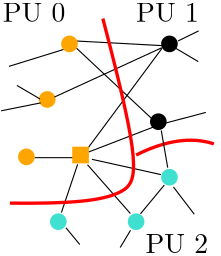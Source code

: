 <?xml version="1.0"?>
<!DOCTYPE ipe SYSTEM "ipe.dtd">
<ipe version="70206" creator="Ipe 7.2.7">
<info created="D:20161027111126" modified="D:20200904173909"/>
<ipestyle name="basic">
<symbol name="arrow/arc(spx)">
<path stroke="sym-stroke" fill="sym-stroke" pen="sym-pen">
0 0 m
-1 0.333 l
-1 -0.333 l
h
</path>
</symbol>
<symbol name="arrow/farc(spx)">
<path stroke="sym-stroke" fill="white" pen="sym-pen">
0 0 m
-1 0.333 l
-1 -0.333 l
h
</path>
</symbol>
<symbol name="arrow/ptarc(spx)">
<path stroke="sym-stroke" fill="sym-stroke" pen="sym-pen">
0 0 m
-1 0.333 l
-0.8 0 l
-1 -0.333 l
h
</path>
</symbol>
<symbol name="arrow/fptarc(spx)">
<path stroke="sym-stroke" fill="white" pen="sym-pen">
0 0 m
-1 0.333 l
-0.8 0 l
-1 -0.333 l
h
</path>
</symbol>
<symbol name="mark/circle(sx)" transformations="translations">
<path fill="sym-stroke">
0.6 0 0 0.6 0 0 e
0.4 0 0 0.4 0 0 e
</path>
</symbol>
<symbol name="mark/disk(sx)" transformations="translations">
<path fill="sym-stroke">
0.6 0 0 0.6 0 0 e
</path>
</symbol>
<symbol name="mark/fdisk(sfx)" transformations="translations">
<group>
<path fill="sym-fill">
0.5 0 0 0.5 0 0 e
</path>
<path fill="sym-stroke" fillrule="eofill">
0.6 0 0 0.6 0 0 e
0.4 0 0 0.4 0 0 e
</path>
</group>
</symbol>
<symbol name="mark/box(sx)" transformations="translations">
<path fill="sym-stroke" fillrule="eofill">
-0.6 -0.6 m
0.6 -0.6 l
0.6 0.6 l
-0.6 0.6 l
h
-0.4 -0.4 m
0.4 -0.4 l
0.4 0.4 l
-0.4 0.4 l
h
</path>
</symbol>
<symbol name="mark/square(sx)" transformations="translations">
<path fill="sym-stroke">
-0.6 -0.6 m
0.6 -0.6 l
0.6 0.6 l
-0.6 0.6 l
h
</path>
</symbol>
<symbol name="mark/fsquare(sfx)" transformations="translations">
<group>
<path fill="sym-fill">
-0.5 -0.5 m
0.5 -0.5 l
0.5 0.5 l
-0.5 0.5 l
h
</path>
<path fill="sym-stroke" fillrule="eofill">
-0.6 -0.6 m
0.6 -0.6 l
0.6 0.6 l
-0.6 0.6 l
h
-0.4 -0.4 m
0.4 -0.4 l
0.4 0.4 l
-0.4 0.4 l
h
</path>
</group>
</symbol>
<symbol name="mark/cross(sx)" transformations="translations">
<group>
<path fill="sym-stroke">
-0.43 -0.57 m
0.57 0.43 l
0.43 0.57 l
-0.57 -0.43 l
h
</path>
<path fill="sym-stroke">
-0.43 0.57 m
0.57 -0.43 l
0.43 -0.57 l
-0.57 0.43 l
h
</path>
</group>
</symbol>
<symbol name="arrow/fnormal(spx)">
<path stroke="sym-stroke" fill="white" pen="sym-pen">
0 0 m
-1 0.333 l
-1 -0.333 l
h
</path>
</symbol>
<symbol name="arrow/pointed(spx)">
<path stroke="sym-stroke" fill="sym-stroke" pen="sym-pen">
0 0 m
-1 0.333 l
-0.8 0 l
-1 -0.333 l
h
</path>
</symbol>
<symbol name="arrow/fpointed(spx)">
<path stroke="sym-stroke" fill="white" pen="sym-pen">
0 0 m
-1 0.333 l
-0.8 0 l
-1 -0.333 l
h
</path>
</symbol>
<symbol name="arrow/linear(spx)">
<path stroke="sym-stroke" pen="sym-pen">
-1 0.333 m
0 0 l
-1 -0.333 l
</path>
</symbol>
<symbol name="arrow/fdouble(spx)">
<path stroke="sym-stroke" fill="white" pen="sym-pen">
0 0 m
-1 0.333 l
-1 -0.333 l
h
-1 0 m
-2 0.333 l
-2 -0.333 l
h
</path>
</symbol>
<symbol name="arrow/double(spx)">
<path stroke="sym-stroke" fill="sym-stroke" pen="sym-pen">
0 0 m
-1 0.333 l
-1 -0.333 l
h
-1 0 m
-2 0.333 l
-2 -0.333 l
h
</path>
</symbol>
<pen name="heavier" value="0.8"/>
<pen name="fat" value="1.2"/>
<pen name="ultrafat" value="2"/>
<symbolsize name="large" value="5"/>
<symbolsize name="small" value="2"/>
<symbolsize name="tiny" value="1.1"/>
<arrowsize name="large" value="10"/>
<arrowsize name="small" value="5"/>
<arrowsize name="tiny" value="3"/>
<color name="red" value="1 0 0"/>
<color name="green" value="0 1 0"/>
<color name="blue" value="0 0 1"/>
<color name="yellow" value="1 1 0"/>
<color name="orange" value="1 0.647 0"/>
<color name="gold" value="1 0.843 0"/>
<color name="purple" value="0.627 0.125 0.941"/>
<color name="gray" value="0.745"/>
<color name="brown" value="0.647 0.165 0.165"/>
<color name="navy" value="0 0 0.502"/>
<color name="pink" value="1 0.753 0.796"/>
<color name="seagreen" value="0.18 0.545 0.341"/>
<color name="turquoise" value="0.251 0.878 0.816"/>
<color name="violet" value="0.933 0.51 0.933"/>
<color name="darkblue" value="0 0 0.545"/>
<color name="darkcyan" value="0 0.545 0.545"/>
<color name="darkgray" value="0.663"/>
<color name="darkgreen" value="0 0.392 0"/>
<color name="darkmagenta" value="0.545 0 0.545"/>
<color name="darkorange" value="1 0.549 0"/>
<color name="darkred" value="0.545 0 0"/>
<color name="lightblue" value="0.678 0.847 0.902"/>
<color name="lightcyan" value="0.878 1 1"/>
<color name="lightgray" value="0.827"/>
<color name="lightgreen" value="0.565 0.933 0.565"/>
<color name="lightyellow" value="1 1 0.878"/>
<dashstyle name="dashed" value="[4] 0"/>
<dashstyle name="dotted" value="[1 3] 0"/>
<dashstyle name="dash dotted" value="[4 2 1 2] 0"/>
<dashstyle name="dash dot dotted" value="[4 2 1 2 1 2] 0"/>
<textsize name="large" value="\large"/>
<textsize name="small" value="\small"/>
<textsize name="tiny" value="\tiny"/>
<textsize name="Large" value="\Large"/>
<textsize name="LARGE" value="\LARGE"/>
<textsize name="huge" value="\huge"/>
<textsize name="Huge" value="\Huge"/>
<textsize name="footnote" value="\footnotesize"/>
<textstyle name="center" begin="\begin{center}" end="\end{center}"/>
<textstyle name="itemize" begin="\begin{itemize}" end="\end{itemize}"/>
<textstyle name="item" begin="\begin{itemize}\item{}" end="\end{itemize}"/>
<gridsize name="4 pts" value="4"/>
<gridsize name="8 pts (~3 mm)" value="8"/>
<gridsize name="16 pts (~6 mm)" value="16"/>
<gridsize name="32 pts (~12 mm)" value="32"/>
<gridsize name="10 pts (~3.5 mm)" value="10"/>
<gridsize name="20 pts (~7 mm)" value="20"/>
<gridsize name="14 pts (~5 mm)" value="14"/>
<gridsize name="28 pts (~10 mm)" value="28"/>
<gridsize name="56 pts (~20 mm)" value="56"/>
<anglesize name="90 deg" value="90"/>
<anglesize name="60 deg" value="60"/>
<anglesize name="45 deg" value="45"/>
<anglesize name="30 deg" value="30"/>
<anglesize name="22.5 deg" value="22.5"/>
<opacity name="10%" value="0.1"/>
<opacity name="30%" value="0.3"/>
<opacity name="50%" value="0.5"/>
<opacity name="75%" value="0.75"/>
<tiling name="falling" angle="-60" step="4" width="1"/>
<tiling name="rising" angle="30" step="4" width="1"/>
</ipestyle>
<page>
<layer name="alpha"/>
<view layers="alpha" active="alpha"/>
<use layer="alpha" name="mark/disk(sx)" pos="96 780" size="large" stroke="orange"/>
<use name="mark/disk(sx)" pos="140 800" size="large" stroke="black"/>
<use name="mark/disk(sx)" pos="136 772" size="large" stroke="black"/>
<path stroke="black">
106.223 801.061 m
137.946 799.346 l
</path>
<path stroke="black">
106.509 798.489 m
133.373 773.339 l
</path>
<path stroke="black">
110.224 761.908 m
137.374 798.489 l
</path>
<path stroke="black">
110.796 761.05 m
134.517 770.196 l
</path>
<path matrix="0.696078 0 0 0.846154 31.1544 122.801" stroke="black">
102.508 798.203 m
73.3573 790.773 l
</path>
<path stroke="black">
93.3626 780.198 m
85.0747 785.057 l
</path>
<path stroke="black">
93.6484 778.769 m
79.3589 775.912 l
</path>
<path matrix="0.904762 0 0 0 10.0893 759.05" stroke="black">
105.937 759.05 m
89.9331 766.766 l
</path>
<path matrix="0.489796 0 0 0.746947 73.0052 202.714" stroke="black">
143.09 801.061 m
158.237 805.92 l
</path>
<path matrix="0.483333 0 0 1.5 73.1917 -399.387" stroke="black">
141.661 798.775 m
159.666 795.345 l
</path>
<path stroke="black">
137.946 771.339 m
153.093 775.34 l
</path>
<use matrix="0.5 0 0 -6.8 44.395 5981.12" name="mark/disk(sx)" pos="88.2184 767.909" size="large" stroke="orange"/>
<use matrix="2 0 0 1 -108 0" name="mark/square(sx)" pos="108 760" size="large" stroke="orange"/>
<path stroke="black" fill="black">
98.6032 780.879 m
137.243 798.627 l
</path>
<use name="mark/disk(sx)" pos="104 800" size="large" stroke="orange"/>
<text matrix="1 0 0 1 -4 0" transformations="translations" pos="84 808" stroke="black" type="label" width="25.875" height="6.808" depth="0" valign="baseline">PU 0
</text>
<text matrix="1 0 0 1 0 -4" transformations="translations" pos="128 812" stroke="black" type="label" width="25.875" height="6.808" depth="0" valign="baseline">PU 1
</text>
<use matrix="1 0 0 1 -36 -36" name="mark/disk(sx)" pos="136 772" size="large" stroke="turquoise"/>
<use matrix="1 0 0 1 -8 -36" name="mark/disk(sx)" pos="136 772" size="large" stroke="turquoise"/>
<use matrix="1 0 0 1 4 -20" name="mark/disk(sx)" pos="136 772" size="large" stroke="turquoise"/>
<path stroke="black">
112.102 758.446 m
136.949 752.944 l
</path>
<path stroke="black">
110.504 756.494 m
125.945 738.924 l
</path>
<path stroke="black">
106.955 756.671 m
101.098 739.278 l
</path>
<path stroke="red" pen="fat">
116.024 809.127 m
129.867 756.522
128.252 744.294
104.026 742.448
82.5692 742.679 c
</path>
<path stroke="red" pen="fat">
128 760 m
144 768
156 764 c
</path>
<path stroke="black">
137.057 768.848 m
139.377 755.468 l
</path>
<path stroke="black">
141.425 748.506 m
148.934 738.676 l
</path>
<path stroke="black">
129.548 738.813 m
138.149 749.188 l
</path>
<path stroke="black">
102.749 733.802 m
107.718 727.768 l
</path>
<path stroke="black">
125.998 732.915 m
122.271 726.703 l
</path>
<text matrix="1 0 0 1 47.3733 -83.2912" transformations="translations" pos="84 808" stroke="black" type="label" width="25.875" height="6.808" depth="0" valign="baseline">PU 2
</text>
</page>
</ipe>
